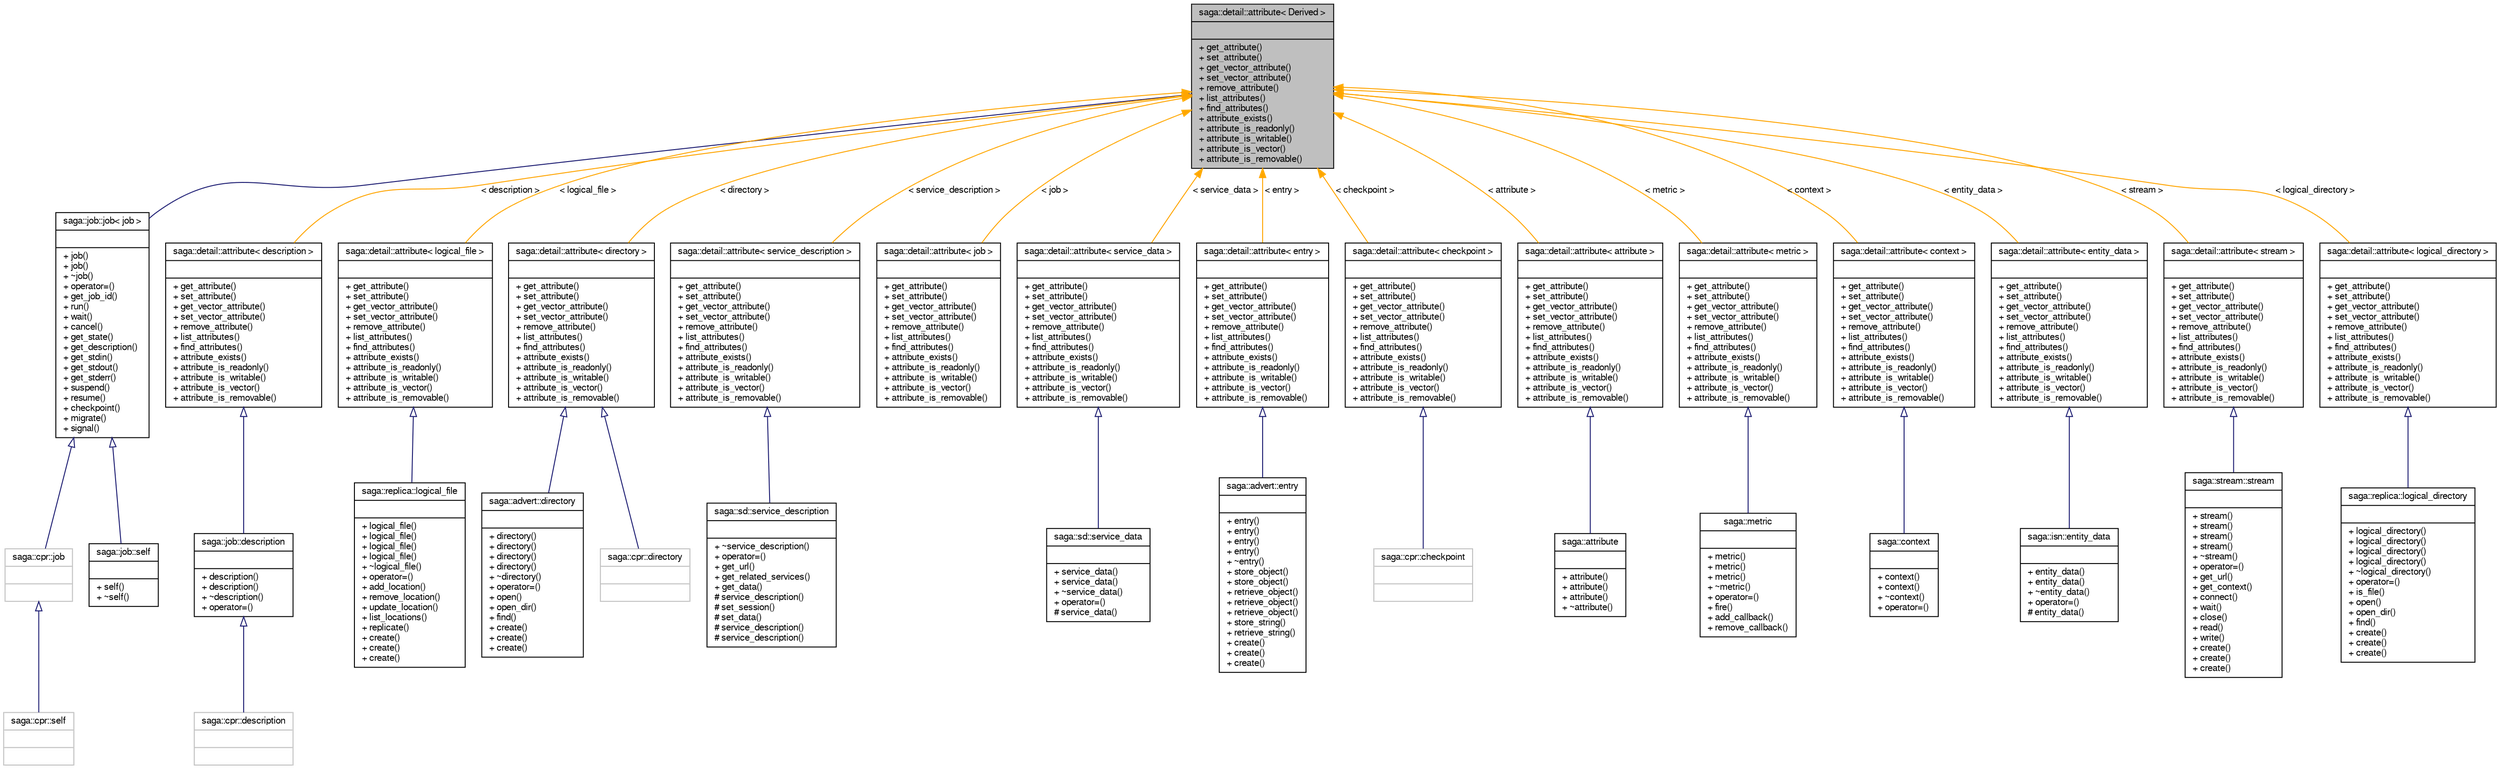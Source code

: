 digraph G
{
  bgcolor="transparent";
  edge [fontname="FreeSans",fontsize="10",labelfontname="FreeSans",labelfontsize="10"];
  node [fontname="FreeSans",fontsize="10",shape=record];
  Node1 [label="{saga::detail::attribute\< Derived \>\n||+ get_attribute()\l+ set_attribute()\l+ get_vector_attribute()\l+ set_vector_attribute()\l+ remove_attribute()\l+ list_attributes()\l+ find_attributes()\l+ attribute_exists()\l+ attribute_is_readonly()\l+ attribute_is_writable()\l+ attribute_is_vector()\l+ attribute_is_removable()\l}",height=0.2,width=0.4,color="black", fillcolor="grey75", style="filled" fontcolor="black"];
  Node1 -> Node2 [dir="back",color="midnightblue",fontsize="10",style="solid",arrowtail="onormal",fontname="FreeSans"];
  Node2 [label="{saga::job::job\< job \>\n||+ job()\l+ job()\l+ ~job()\l+ operator=()\l+ get_job_id()\l+ run()\l+ wait()\l+ cancel()\l+ get_state()\l+ get_description()\l+ get_stdin()\l+ get_stdout()\l+ get_stderr()\l+ suspend()\l+ resume()\l+ checkpoint()\l+ migrate()\l+ signal()\l}",height=0.2,width=0.4,color="black",URL="$classsaga_1_1job_1_1job.html",tooltip="The job provides the manageability interface to a job instance submitted to a resource manager..."];
  Node2 -> Node3 [dir="back",color="midnightblue",fontsize="10",style="solid",arrowtail="onormal",fontname="FreeSans"];
  Node3 [label="{saga::cpr::job\n||}",height=0.2,width=0.4,color="grey75",tooltip="The job is a saga::job with additional checkpoint and recovery related methods."];
  Node3 -> Node4 [dir="back",color="midnightblue",fontsize="10",style="solid",arrowtail="onormal",fontname="FreeSans"];
  Node4 [label="{saga::cpr::self\n||}",height=0.2,width=0.4,color="grey75",tooltip="The job_self class is a job which represents the current application."];
  Node2 -> Node5 [dir="back",color="midnightblue",fontsize="10",style="solid",arrowtail="onormal",fontname="FreeSans"];
  Node5 [label="{saga::job::self\n||+ self()\l+ ~self()\l}",height=0.2,width=0.4,color="black",URL="$classsaga_1_1job_1_1self.html",tooltip="The job_self class is a job which represents the current application."];
  Node1 -> Node6 [dir="back",color="orange",fontsize="10",style="solid",label=" \< description \>" ,fontname="FreeSans"];
  Node6 [label="{saga::detail::attribute\< description \>\n||+ get_attribute()\l+ set_attribute()\l+ get_vector_attribute()\l+ set_vector_attribute()\l+ remove_attribute()\l+ list_attributes()\l+ find_attributes()\l+ attribute_exists()\l+ attribute_is_readonly()\l+ attribute_is_writable()\l+ attribute_is_vector()\l+ attribute_is_removable()\l}",height=0.2,width=0.4,color="black",URL="$structsaga_1_1detail_1_1attribute.html"];
  Node6 -> Node7 [dir="back",color="midnightblue",fontsize="10",style="solid",arrowtail="onormal",fontname="FreeSans"];
  Node7 [label="{saga::job::description\n||+ description()\l+ description()\l+ ~description()\l+ operator=()\l}",height=0.2,width=0.4,color="black",URL="$classsaga_1_1job_1_1description.html",tooltip="This object encapsulates all the attributes which define a job to be run."];
  Node7 -> Node8 [dir="back",color="midnightblue",fontsize="10",style="solid",arrowtail="onormal",fontname="FreeSans"];
  Node8 [label="{saga::cpr::description\n||}",height=0.2,width=0.4,color="grey75",tooltip="This object encapsulates all the attributes which define a job to be run."];
  Node1 -> Node9 [dir="back",color="orange",fontsize="10",style="solid",label=" \< logical_file \>" ,fontname="FreeSans"];
  Node9 [label="{saga::detail::attribute\< logical_file \>\n||+ get_attribute()\l+ set_attribute()\l+ get_vector_attribute()\l+ set_vector_attribute()\l+ remove_attribute()\l+ list_attributes()\l+ find_attributes()\l+ attribute_exists()\l+ attribute_is_readonly()\l+ attribute_is_writable()\l+ attribute_is_vector()\l+ attribute_is_removable()\l}",height=0.2,width=0.4,color="black",URL="$structsaga_1_1detail_1_1attribute.html"];
  Node9 -> Node10 [dir="back",color="midnightblue",fontsize="10",style="solid",arrowtail="onormal",fontname="FreeSans"];
  Node10 [label="{saga::replica::logical_file\n||+ logical_file()\l+ logical_file()\l+ logical_file()\l+ logical_file()\l+ ~logical_file()\l+ operator=()\l+ add_location()\l+ remove_location()\l+ update_location()\l+ list_locations()\l+ replicate()\l+ create()\l+ create()\l+ create()\l}",height=0.2,width=0.4,color="black",URL="$classsaga_1_1replica_1_1logical__file.html",tooltip="The saga::replica class implements the saga::attributes interface."];
  Node1 -> Node11 [dir="back",color="orange",fontsize="10",style="solid",label=" \< directory \>" ,fontname="FreeSans"];
  Node11 [label="{saga::detail::attribute\< directory \>\n||+ get_attribute()\l+ set_attribute()\l+ get_vector_attribute()\l+ set_vector_attribute()\l+ remove_attribute()\l+ list_attributes()\l+ find_attributes()\l+ attribute_exists()\l+ attribute_is_readonly()\l+ attribute_is_writable()\l+ attribute_is_vector()\l+ attribute_is_removable()\l}",height=0.2,width=0.4,color="black",URL="$structsaga_1_1detail_1_1attribute.html"];
  Node11 -> Node12 [dir="back",color="midnightblue",fontsize="10",style="solid",arrowtail="onormal",fontname="FreeSans"];
  Node12 [label="{saga::advert::directory\n||+ directory()\l+ directory()\l+ directory()\l+ directory()\l+ ~directory()\l+ operator=()\l+ open()\l+ open_dir()\l+ find()\l+ create()\l+ create()\l+ create()\l}",height=0.2,width=0.4,color="black",URL="$classsaga_1_1advert_1_1directory.html",tooltip="The directory class represents a directory within a meta data directory with a hierarchical namespace..."];
  Node11 -> Node13 [dir="back",color="midnightblue",fontsize="10",style="solid",arrowtail="onormal",fontname="FreeSans"];
  Node13 [label="{saga::cpr::directory\n||}",height=0.2,width=0.4,color="grey75",tooltip="A checkpoint directory contains, you guess it, checkpoints."];
  Node1 -> Node14 [dir="back",color="orange",fontsize="10",style="solid",label=" \< service_description \>" ,fontname="FreeSans"];
  Node14 [label="{saga::detail::attribute\< service_description \>\n||+ get_attribute()\l+ set_attribute()\l+ get_vector_attribute()\l+ set_vector_attribute()\l+ remove_attribute()\l+ list_attributes()\l+ find_attributes()\l+ attribute_exists()\l+ attribute_is_readonly()\l+ attribute_is_writable()\l+ attribute_is_vector()\l+ attribute_is_removable()\l}",height=0.2,width=0.4,color="black",URL="$structsaga_1_1detail_1_1attribute.html"];
  Node14 -> Node15 [dir="back",color="midnightblue",fontsize="10",style="solid",arrowtail="onormal",fontname="FreeSans"];
  Node15 [label="{saga::sd::service_description\n||+ ~service_description()\l+ operator=()\l+ get_url()\l+ get_related_services()\l+ get_data()\l# service_description()\l# set_session()\l# set_data()\l# service_description()\l# service_description()\l}",height=0.2,width=0.4,color="black",URL="$classsaga_1_1sd_1_1service__description.html"];
  Node1 -> Node16 [dir="back",color="orange",fontsize="10",style="solid",label=" \< job \>" ,fontname="FreeSans"];
  Node16 [label="{saga::detail::attribute\< job \>\n||+ get_attribute()\l+ set_attribute()\l+ get_vector_attribute()\l+ set_vector_attribute()\l+ remove_attribute()\l+ list_attributes()\l+ find_attributes()\l+ attribute_exists()\l+ attribute_is_readonly()\l+ attribute_is_writable()\l+ attribute_is_vector()\l+ attribute_is_removable()\l}",height=0.2,width=0.4,color="black",URL="$structsaga_1_1detail_1_1attribute.html"];
  Node1 -> Node17 [dir="back",color="orange",fontsize="10",style="solid",label=" \< service_data \>" ,fontname="FreeSans"];
  Node17 [label="{saga::detail::attribute\< service_data \>\n||+ get_attribute()\l+ set_attribute()\l+ get_vector_attribute()\l+ set_vector_attribute()\l+ remove_attribute()\l+ list_attributes()\l+ find_attributes()\l+ attribute_exists()\l+ attribute_is_readonly()\l+ attribute_is_writable()\l+ attribute_is_vector()\l+ attribute_is_removable()\l}",height=0.2,width=0.4,color="black",URL="$structsaga_1_1detail_1_1attribute.html"];
  Node17 -> Node18 [dir="back",color="midnightblue",fontsize="10",style="solid",arrowtail="onormal",fontname="FreeSans"];
  Node18 [label="{saga::sd::service_data\n||+ service_data()\l+ service_data()\l+ ~service_data()\l+ operator=()\l# service_data()\l}",height=0.2,width=0.4,color="black",URL="$classsaga_1_1sd_1_1service__data.html"];
  Node1 -> Node19 [dir="back",color="orange",fontsize="10",style="solid",label=" \< entry \>" ,fontname="FreeSans"];
  Node19 [label="{saga::detail::attribute\< entry \>\n||+ get_attribute()\l+ set_attribute()\l+ get_vector_attribute()\l+ set_vector_attribute()\l+ remove_attribute()\l+ list_attributes()\l+ find_attributes()\l+ attribute_exists()\l+ attribute_is_readonly()\l+ attribute_is_writable()\l+ attribute_is_vector()\l+ attribute_is_removable()\l}",height=0.2,width=0.4,color="black",URL="$structsaga_1_1detail_1_1attribute.html"];
  Node19 -> Node20 [dir="back",color="midnightblue",fontsize="10",style="solid",arrowtail="onormal",fontname="FreeSans"];
  Node20 [label="{saga::advert::entry\n||+ entry()\l+ entry()\l+ entry()\l+ entry()\l+ ~entry()\l+ store_object()\l+ store_object()\l+ retrieve_object()\l+ retrieve_object()\l+ retrieve_object()\l+ store_string()\l+ retrieve_string()\l+ create()\l+ create()\l+ create()\l}",height=0.2,width=0.4,color="black",URL="$classsaga_1_1advert_1_1entry.html",tooltip="The advert class represents an entry in a saga::advert::directory. An advert directory is a meta data..."];
  Node1 -> Node21 [dir="back",color="orange",fontsize="10",style="solid",label=" \< checkpoint \>" ,fontname="FreeSans"];
  Node21 [label="{saga::detail::attribute\< checkpoint \>\n||+ get_attribute()\l+ set_attribute()\l+ get_vector_attribute()\l+ set_vector_attribute()\l+ remove_attribute()\l+ list_attributes()\l+ find_attributes()\l+ attribute_exists()\l+ attribute_is_readonly()\l+ attribute_is_writable()\l+ attribute_is_vector()\l+ attribute_is_removable()\l}",height=0.2,width=0.4,color="black",URL="$structsaga_1_1detail_1_1attribute.html"];
  Node21 -> Node22 [dir="back",color="midnightblue",fontsize="10",style="solid",arrowtail="onormal",fontname="FreeSans"];
  Node22 [label="{saga::cpr::checkpoint\n||}",height=0.2,width=0.4,color="grey75",tooltip="The saga::replica class implements the saga::attributes interface."];
  Node1 -> Node23 [dir="back",color="orange",fontsize="10",style="solid",label=" \< attribute \>" ,fontname="FreeSans"];
  Node23 [label="{saga::detail::attribute\< attribute \>\n||+ get_attribute()\l+ set_attribute()\l+ get_vector_attribute()\l+ set_vector_attribute()\l+ remove_attribute()\l+ list_attributes()\l+ find_attributes()\l+ attribute_exists()\l+ attribute_is_readonly()\l+ attribute_is_writable()\l+ attribute_is_vector()\l+ attribute_is_removable()\l}",height=0.2,width=0.4,color="black",URL="$structsaga_1_1detail_1_1attribute.html"];
  Node23 -> Node24 [dir="back",color="midnightblue",fontsize="10",style="solid",arrowtail="onormal",fontname="FreeSans"];
  Node24 [label="{saga::attribute\n||+ attribute()\l+ attribute()\l+ attribute()\l+ ~attribute()\l}",height=0.2,width=0.4,color="black",URL="$classsaga_1_1attribute.html",tooltip="Brief description starts here."];
  Node1 -> Node25 [dir="back",color="orange",fontsize="10",style="solid",label=" \< metric \>" ,fontname="FreeSans"];
  Node25 [label="{saga::detail::attribute\< metric \>\n||+ get_attribute()\l+ set_attribute()\l+ get_vector_attribute()\l+ set_vector_attribute()\l+ remove_attribute()\l+ list_attributes()\l+ find_attributes()\l+ attribute_exists()\l+ attribute_is_readonly()\l+ attribute_is_writable()\l+ attribute_is_vector()\l+ attribute_is_removable()\l}",height=0.2,width=0.4,color="black",URL="$structsaga_1_1detail_1_1attribute.html"];
  Node25 -> Node26 [dir="back",color="midnightblue",fontsize="10",style="solid",arrowtail="onormal",fontname="FreeSans"];
  Node26 [label="{saga::metric\n||+ metric()\l+ metric()\l+ metric()\l+ ~metric()\l+ operator=()\l+ fire()\l+ add_callback()\l+ remove_callback()\l}",height=0.2,width=0.4,color="black",URL="$classsaga_1_1metric.html",tooltip="Brief description starts here."];
  Node1 -> Node27 [dir="back",color="orange",fontsize="10",style="solid",label=" \< context \>" ,fontname="FreeSans"];
  Node27 [label="{saga::detail::attribute\< context \>\n||+ get_attribute()\l+ set_attribute()\l+ get_vector_attribute()\l+ set_vector_attribute()\l+ remove_attribute()\l+ list_attributes()\l+ find_attributes()\l+ attribute_exists()\l+ attribute_is_readonly()\l+ attribute_is_writable()\l+ attribute_is_vector()\l+ attribute_is_removable()\l}",height=0.2,width=0.4,color="black",URL="$structsaga_1_1detail_1_1attribute.html"];
  Node27 -> Node28 [dir="back",color="midnightblue",fontsize="10",style="solid",arrowtail="onormal",fontname="FreeSans"];
  Node28 [label="{saga::context\n||+ context()\l+ context()\l+ ~context()\l+ operator=()\l}",height=0.2,width=0.4,color="black",URL="$classsaga_1_1context.html",tooltip="The saga::context class provides the functionality of a security information container."];
  Node1 -> Node29 [dir="back",color="orange",fontsize="10",style="solid",label=" \< entity_data \>" ,fontname="FreeSans"];
  Node29 [label="{saga::detail::attribute\< entity_data \>\n||+ get_attribute()\l+ set_attribute()\l+ get_vector_attribute()\l+ set_vector_attribute()\l+ remove_attribute()\l+ list_attributes()\l+ find_attributes()\l+ attribute_exists()\l+ attribute_is_readonly()\l+ attribute_is_writable()\l+ attribute_is_vector()\l+ attribute_is_removable()\l}",height=0.2,width=0.4,color="black",URL="$structsaga_1_1detail_1_1attribute.html"];
  Node29 -> Node30 [dir="back",color="midnightblue",fontsize="10",style="solid",arrowtail="onormal",fontname="FreeSans"];
  Node30 [label="{saga::isn::entity_data\n||+ entity_data()\l+ entity_data()\l+ ~entity_data()\l+ operator=()\l# entity_data()\l}",height=0.2,width=0.4,color="black",URL="$classsaga_1_1isn_1_1entity__data.html"];
  Node1 -> Node31 [dir="back",color="orange",fontsize="10",style="solid",label=" \< stream \>" ,fontname="FreeSans"];
  Node31 [label="{saga::detail::attribute\< stream \>\n||+ get_attribute()\l+ set_attribute()\l+ get_vector_attribute()\l+ set_vector_attribute()\l+ remove_attribute()\l+ list_attributes()\l+ find_attributes()\l+ attribute_exists()\l+ attribute_is_readonly()\l+ attribute_is_writable()\l+ attribute_is_vector()\l+ attribute_is_removable()\l}",height=0.2,width=0.4,color="black",URL="$structsaga_1_1detail_1_1attribute.html"];
  Node31 -> Node32 [dir="back",color="midnightblue",fontsize="10",style="solid",arrowtail="onormal",fontname="FreeSans"];
  Node32 [label="{saga::stream::stream\n||+ stream()\l+ stream()\l+ stream()\l+ stream()\l+ ~stream()\l+ operator=()\l+ get_url()\l+ get_context()\l+ connect()\l+ wait()\l+ close()\l+ read()\l+ write()\l+ create()\l+ create()\l+ create()\l}",height=0.2,width=0.4,color="black",URL="$classsaga_1_1stream_1_1stream.html",tooltip="This is the ob ject that encapsulates all client stream ob jects."];
  Node1 -> Node33 [dir="back",color="orange",fontsize="10",style="solid",label=" \< logical_directory \>" ,fontname="FreeSans"];
  Node33 [label="{saga::detail::attribute\< logical_directory \>\n||+ get_attribute()\l+ set_attribute()\l+ get_vector_attribute()\l+ set_vector_attribute()\l+ remove_attribute()\l+ list_attributes()\l+ find_attributes()\l+ attribute_exists()\l+ attribute_is_readonly()\l+ attribute_is_writable()\l+ attribute_is_vector()\l+ attribute_is_removable()\l}",height=0.2,width=0.4,color="black",URL="$structsaga_1_1detail_1_1attribute.html"];
  Node33 -> Node34 [dir="back",color="midnightblue",fontsize="10",style="solid",arrowtail="onormal",fontname="FreeSans"];
  Node34 [label="{saga::replica::logical_directory\n||+ logical_directory()\l+ logical_directory()\l+ logical_directory()\l+ logical_directory()\l+ ~logical_directory()\l+ operator=()\l+ is_file()\l+ open()\l+ open_dir()\l+ find()\l+ create()\l+ create()\l+ create()\l}",height=0.2,width=0.4,color="black",URL="$classsaga_1_1replica_1_1logical__directory.html",tooltip="A logical directory represents a directory entry in the name space of logical files."];
}
